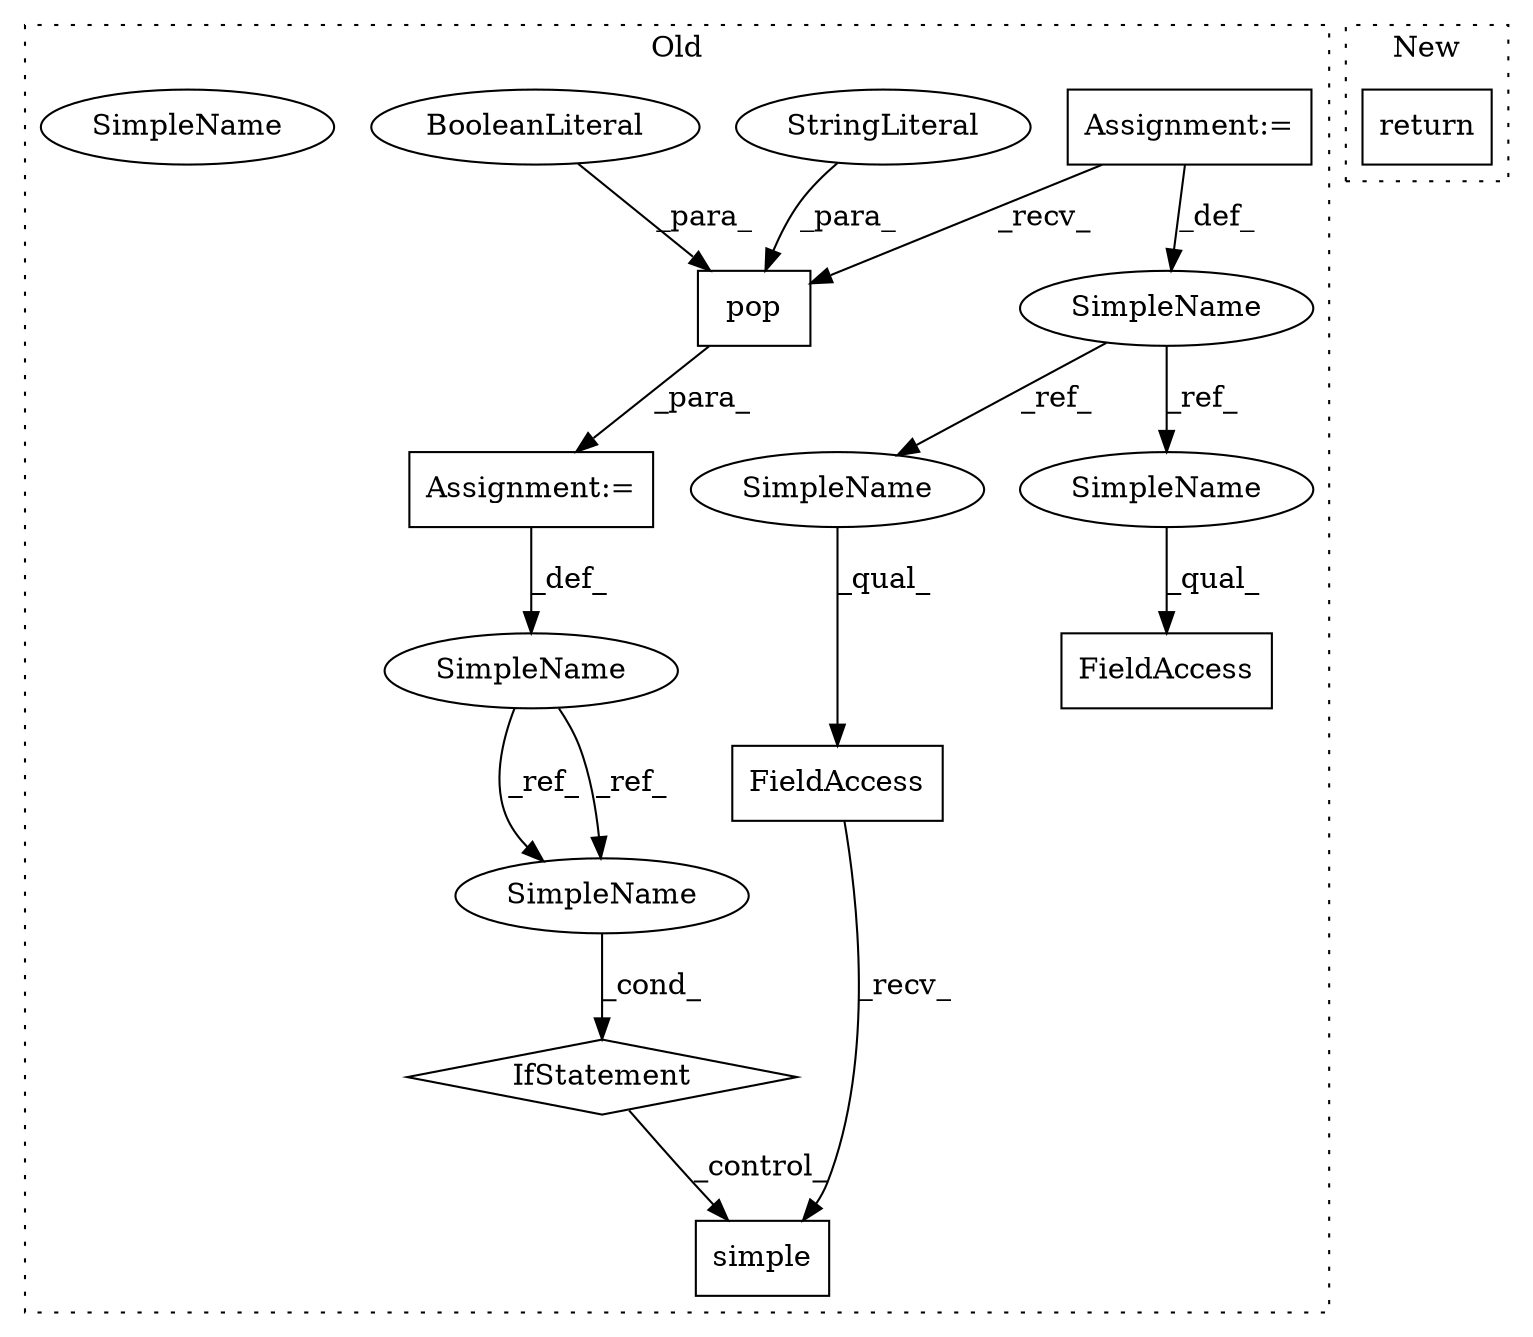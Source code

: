 digraph G {
subgraph cluster0 {
1 [label="pop" a="32" s="11850,11874" l="4,1" shape="box"];
3 [label="Assignment:=" a="7" s="11835" l="1" shape="box"];
4 [label="StringLiteral" a="45" s="11854" l="14" shape="ellipse"];
5 [label="Assignment:=" a="7" s="11804" l="13" shape="box"];
6 [label="IfStatement" a="25" s="12001,12017" l="4,2" shape="diamond"];
7 [label="BooleanLiteral" a="9" s="11869" l="5" shape="ellipse"];
8 [label="simple" a="32" s="12104" l="8" shape="box"];
9 [label="FieldAccess" a="22" s="12083" l="20" shape="box"];
10 [label="SimpleName" a="42" s="11823" l="12" shape="ellipse"];
11 [label="SimpleName" a="42" s="12005" l="12" shape="ellipse"];
12 [label="SimpleName" a="42" s="11934" l="12" shape="ellipse"];
13 [label="FieldAccess" a="22" s="12034" l="20" shape="box"];
14 [label="SimpleName" a="42" s="12005" l="12" shape="ellipse"];
15 [label="SimpleName" a="42" s="12034" l="12" shape="ellipse"];
16 [label="SimpleName" a="42" s="12083" l="12" shape="ellipse"];
label = "Old";
style="dotted";
}
subgraph cluster1 {
2 [label="return" a="41" s="11762" l="7" shape="box"];
label = "New";
style="dotted";
}
1 -> 3 [label="_para_"];
3 -> 10 [label="_def_"];
4 -> 1 [label="_para_"];
5 -> 12 [label="_def_"];
5 -> 1 [label="_recv_"];
6 -> 8 [label="_control_"];
7 -> 1 [label="_para_"];
9 -> 8 [label="_recv_"];
10 -> 14 [label="_ref_"];
10 -> 14 [label="_ref_"];
12 -> 15 [label="_ref_"];
12 -> 16 [label="_ref_"];
14 -> 6 [label="_cond_"];
15 -> 13 [label="_qual_"];
16 -> 9 [label="_qual_"];
}